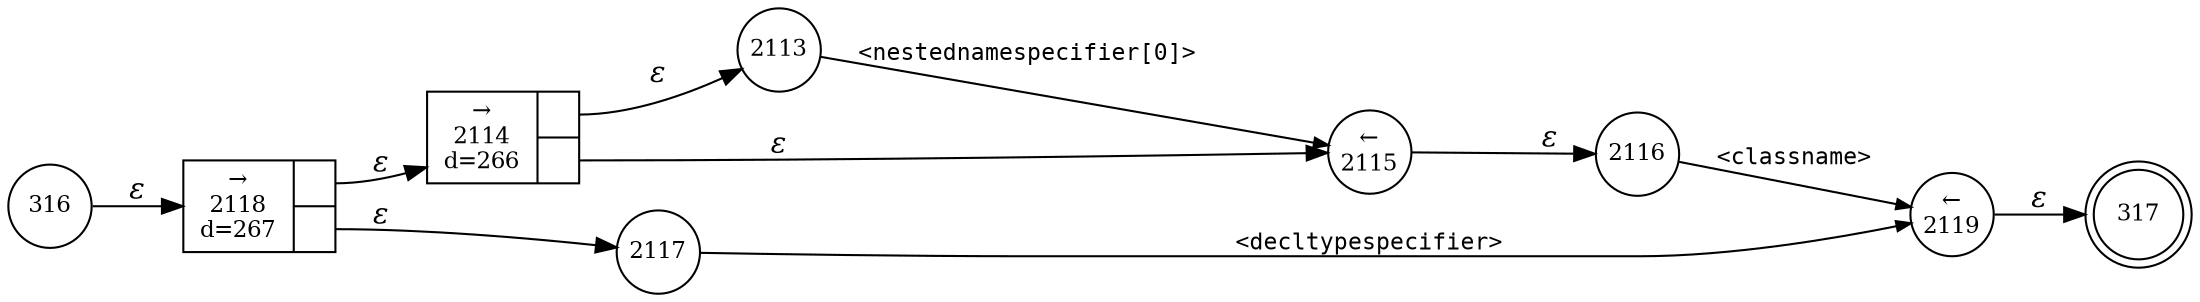 digraph ATN {
rankdir=LR;
s317[fontsize=11, label="317", shape=doublecircle, fixedsize=true, width=.6];
s2113[fontsize=11,label="2113", shape=circle, fixedsize=true, width=.55, peripheries=1];
s2114[fontsize=11,label="{&rarr;\n2114\nd=266|{<p0>|<p1>}}", shape=record, fixedsize=false, peripheries=1];
s2115[fontsize=11,label="&larr;\n2115", shape=circle, fixedsize=true, width=.55, peripheries=1];
s2116[fontsize=11,label="2116", shape=circle, fixedsize=true, width=.55, peripheries=1];
s2117[fontsize=11,label="2117", shape=circle, fixedsize=true, width=.55, peripheries=1];
s2118[fontsize=11,label="{&rarr;\n2118\nd=267|{<p0>|<p1>}}", shape=record, fixedsize=false, peripheries=1];
s2119[fontsize=11,label="&larr;\n2119", shape=circle, fixedsize=true, width=.55, peripheries=1];
s316[fontsize=11,label="316", shape=circle, fixedsize=true, width=.55, peripheries=1];
s316 -> s2118 [fontname="Times-Italic", label="&epsilon;"];
s2118:p0 -> s2114 [fontname="Times-Italic", label="&epsilon;"];
s2118:p1 -> s2117 [fontname="Times-Italic", label="&epsilon;"];
s2114:p0 -> s2113 [fontname="Times-Italic", label="&epsilon;"];
s2114:p1 -> s2115 [fontname="Times-Italic", label="&epsilon;"];
s2117 -> s2119 [fontsize=11, fontname="Courier", arrowsize=.7, label = "<decltypespecifier>", arrowhead = normal];
s2113 -> s2115 [fontsize=11, fontname="Courier", arrowsize=.7, label = "<nestednamespecifier[0]>", arrowhead = normal];
s2115 -> s2116 [fontname="Times-Italic", label="&epsilon;"];
s2119 -> s317 [fontname="Times-Italic", label="&epsilon;"];
s2116 -> s2119 [fontsize=11, fontname="Courier", arrowsize=.7, label = "<classname>", arrowhead = normal];
}